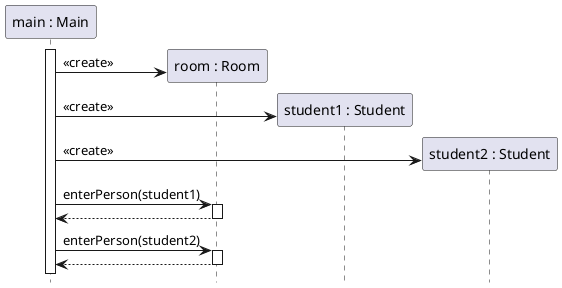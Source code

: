 @startuml
hide footbox
participant "main : Main" as main
participant "room : Room" as room
participant "student1 : Student" as stu1
participant "student2 : Student" as stu2

main++
create room
main -> room : <<create>>
create stu1
main -> stu1 : <<create>>
create stu2
main -> stu2 : <<create>>
main -> room ++: enterPerson(student1)
return
main -> room ++: enterPerson(student2)
return

@enduml